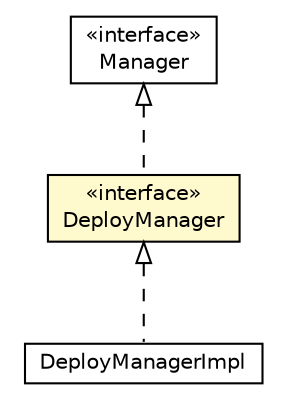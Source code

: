 #!/usr/local/bin/dot
#
# Class diagram 
# Generated by UMLGraph version R5_6-24-gf6e263 (http://www.umlgraph.org/)
#

digraph G {
	edge [fontname="Helvetica",fontsize=10,labelfontname="Helvetica",labelfontsize=10];
	node [fontname="Helvetica",fontsize=10,shape=plaintext];
	nodesep=0.25;
	ranksep=0.5;
	// org.universAAL.middleware.managers.api.DeployManager
	c3447830 [label=<<table title="org.universAAL.middleware.managers.api.DeployManager" border="0" cellborder="1" cellspacing="0" cellpadding="2" port="p" bgcolor="lemonChiffon" href="./DeployManager.html">
		<tr><td><table border="0" cellspacing="0" cellpadding="1">
<tr><td align="center" balign="center"> &#171;interface&#187; </td></tr>
<tr><td align="center" balign="center"> DeployManager </td></tr>
		</table></td></tr>
		</table>>, URL="./DeployManager.html", fontname="Helvetica", fontcolor="black", fontsize=10.0];
	// org.universAAL.middleware.managers.api.Manager
	c3447839 [label=<<table title="org.universAAL.middleware.managers.api.Manager" border="0" cellborder="1" cellspacing="0" cellpadding="2" port="p" href="./Manager.html">
		<tr><td><table border="0" cellspacing="0" cellpadding="1">
<tr><td align="center" balign="center"> &#171;interface&#187; </td></tr>
<tr><td align="center" balign="center"> Manager </td></tr>
		</table></td></tr>
		</table>>, URL="./Manager.html", fontname="Helvetica", fontcolor="black", fontsize=10.0];
	// org.universAAL.middleware.managers.deploy.DeployManagerImpl
	c3448716 [label=<<table title="org.universAAL.middleware.managers.deploy.DeployManagerImpl" border="0" cellborder="1" cellspacing="0" cellpadding="2" port="p" href="../deploy/DeployManagerImpl.html">
		<tr><td><table border="0" cellspacing="0" cellpadding="1">
<tr><td align="center" balign="center"> DeployManagerImpl </td></tr>
		</table></td></tr>
		</table>>, URL="../deploy/DeployManagerImpl.html", fontname="Helvetica", fontcolor="black", fontsize=10.0];
	//org.universAAL.middleware.managers.api.DeployManager implements org.universAAL.middleware.managers.api.Manager
	c3447839:p -> c3447830:p [dir=back,arrowtail=empty,style=dashed];
	//org.universAAL.middleware.managers.deploy.DeployManagerImpl implements org.universAAL.middleware.managers.api.DeployManager
	c3447830:p -> c3448716:p [dir=back,arrowtail=empty,style=dashed];
}

